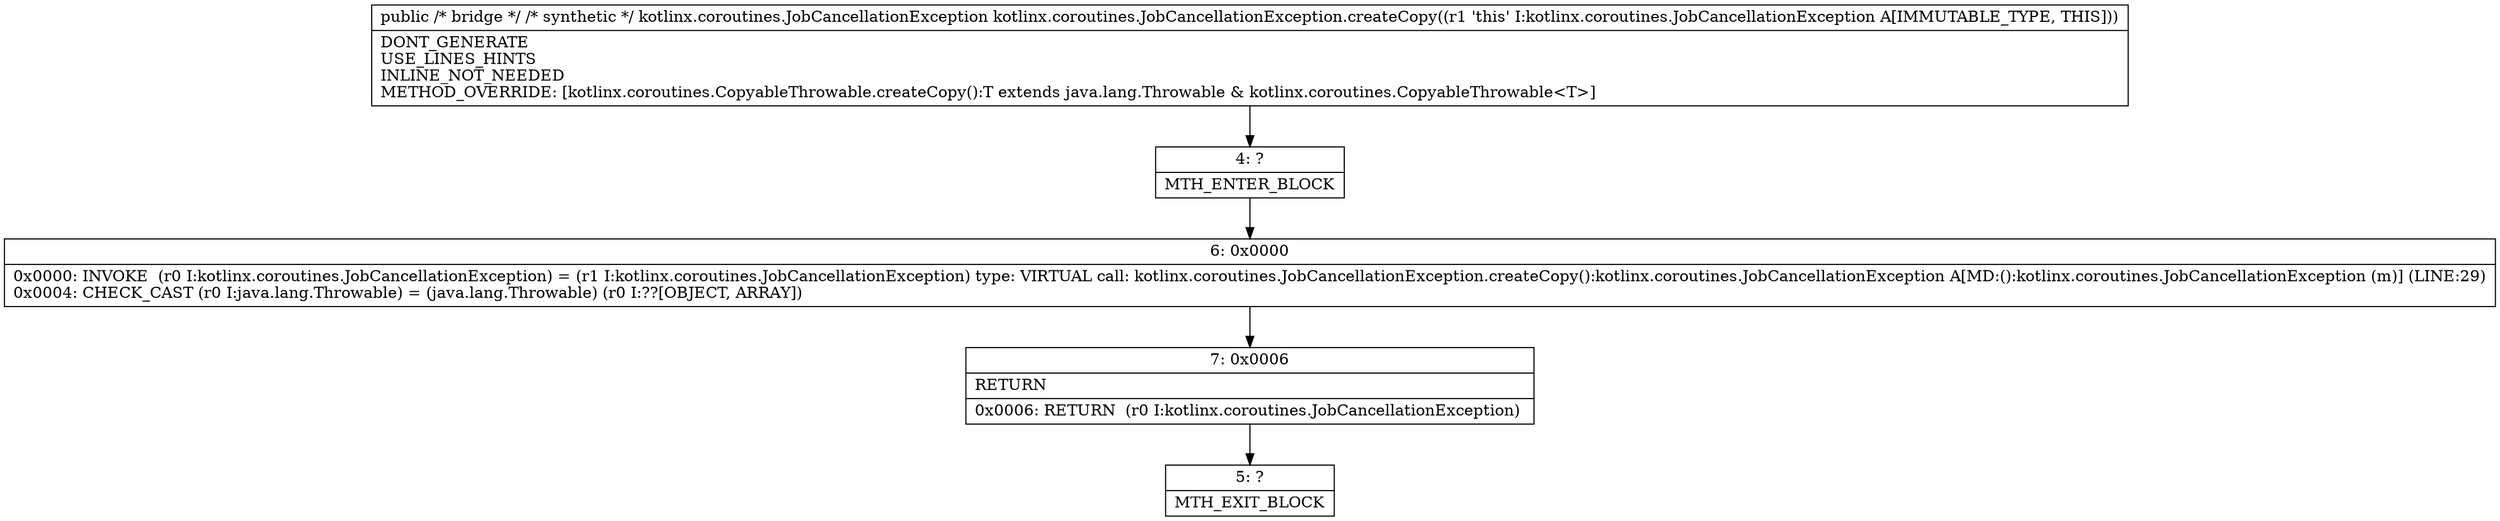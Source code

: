 digraph "CFG forkotlinx.coroutines.JobCancellationException.createCopy()Ljava\/lang\/Throwable;" {
Node_4 [shape=record,label="{4\:\ ?|MTH_ENTER_BLOCK\l}"];
Node_6 [shape=record,label="{6\:\ 0x0000|0x0000: INVOKE  (r0 I:kotlinx.coroutines.JobCancellationException) = (r1 I:kotlinx.coroutines.JobCancellationException) type: VIRTUAL call: kotlinx.coroutines.JobCancellationException.createCopy():kotlinx.coroutines.JobCancellationException A[MD:():kotlinx.coroutines.JobCancellationException (m)] (LINE:29)\l0x0004: CHECK_CAST (r0 I:java.lang.Throwable) = (java.lang.Throwable) (r0 I:??[OBJECT, ARRAY]) \l}"];
Node_7 [shape=record,label="{7\:\ 0x0006|RETURN\l|0x0006: RETURN  (r0 I:kotlinx.coroutines.JobCancellationException) \l}"];
Node_5 [shape=record,label="{5\:\ ?|MTH_EXIT_BLOCK\l}"];
MethodNode[shape=record,label="{public \/* bridge *\/ \/* synthetic *\/ kotlinx.coroutines.JobCancellationException kotlinx.coroutines.JobCancellationException.createCopy((r1 'this' I:kotlinx.coroutines.JobCancellationException A[IMMUTABLE_TYPE, THIS]))  | DONT_GENERATE\lUSE_LINES_HINTS\lINLINE_NOT_NEEDED\lMETHOD_OVERRIDE: [kotlinx.coroutines.CopyableThrowable.createCopy():T extends java.lang.Throwable & kotlinx.coroutines.CopyableThrowable\<T\>]\l}"];
MethodNode -> Node_4;Node_4 -> Node_6;
Node_6 -> Node_7;
Node_7 -> Node_5;
}

